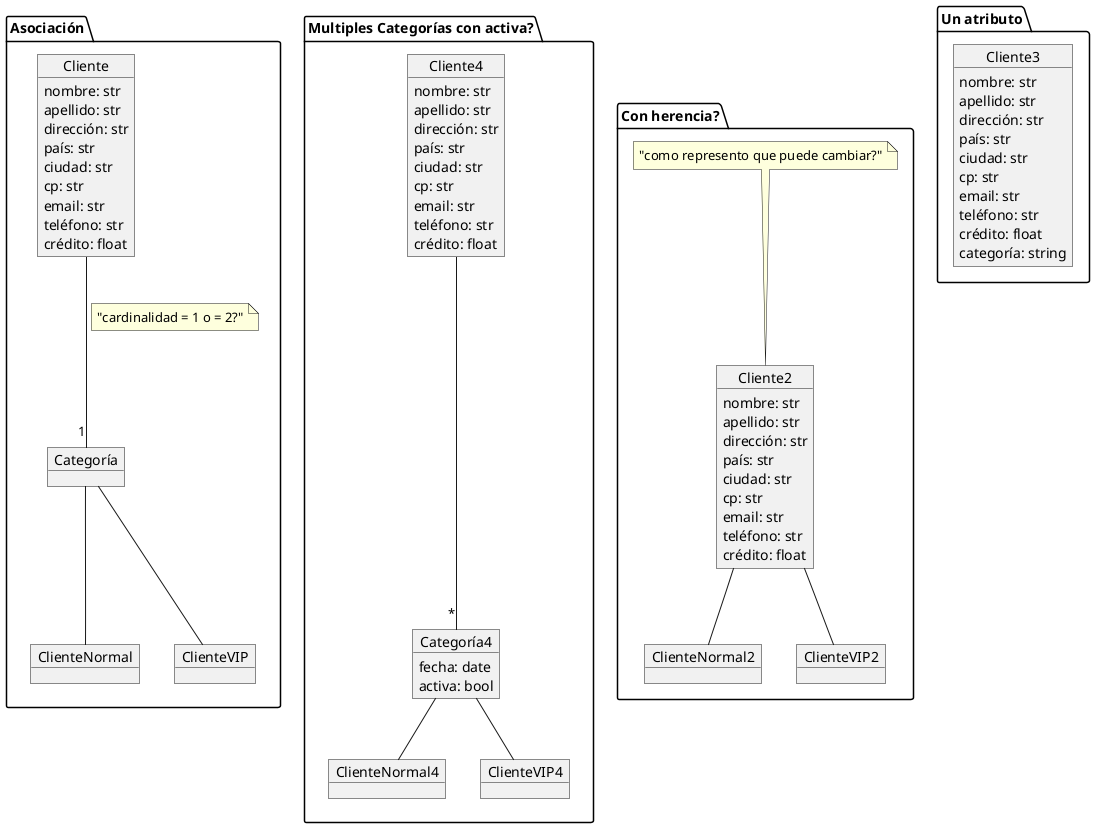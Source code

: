 @startuml

package "Asociación" {
    object Cliente {
        nombre: str
        apellido: str
        dirección: str
        país: str
        ciudad: str
        cp: str
        email: str
        teléfono: str
        crédito: float
    }

    together {
        object Categoría
        object ClienteNormal
        object ClienteVIP
    }

    Cliente -- "1" Categoría
    note on link : "cardinalidad = 1 o = 2?"

    Categoría -d- ClienteNormal
    Categoría -d- ClienteVIP
}

package "Multiples Categorías con activa?" {
    object Cliente4 {
        nombre: str
        apellido: str
        dirección: str
        país: str
        ciudad: str
        cp: str
        email: str
        teléfono: str
        crédito: float
    }

    together {
        object Categoría4 {
            fecha: date
            activa: bool
        }
        object ClienteNormal4
        object ClienteVIP4
    }

    Cliente4 --- "*" Categoría4
    Categoría4 -d- ClienteNormal4
    Categoría4 -d- ClienteVIP4
}

package "Con herencia?" {
    object Cliente2 {
        nombre: str
        apellido: str
        dirección: str
        país: str
        ciudad: str
        cp: str
        email: str
        teléfono: str
        crédito: float
    }
    note top of Cliente2: "como represento que puede cambiar?"

    object ClienteNormal2
    object ClienteVIP2

    Cliente2 -d- ClienteNormal2
    Cliente2 -d- ClienteVIP2

}

package "Un atributo" {
    object Cliente3 {
        nombre: str
        apellido: str
        dirección: str
        país: str
        ciudad: str
        cp: str
        email: str
        teléfono: str
        crédito: float
        categoría: string
    }
}



@enduml